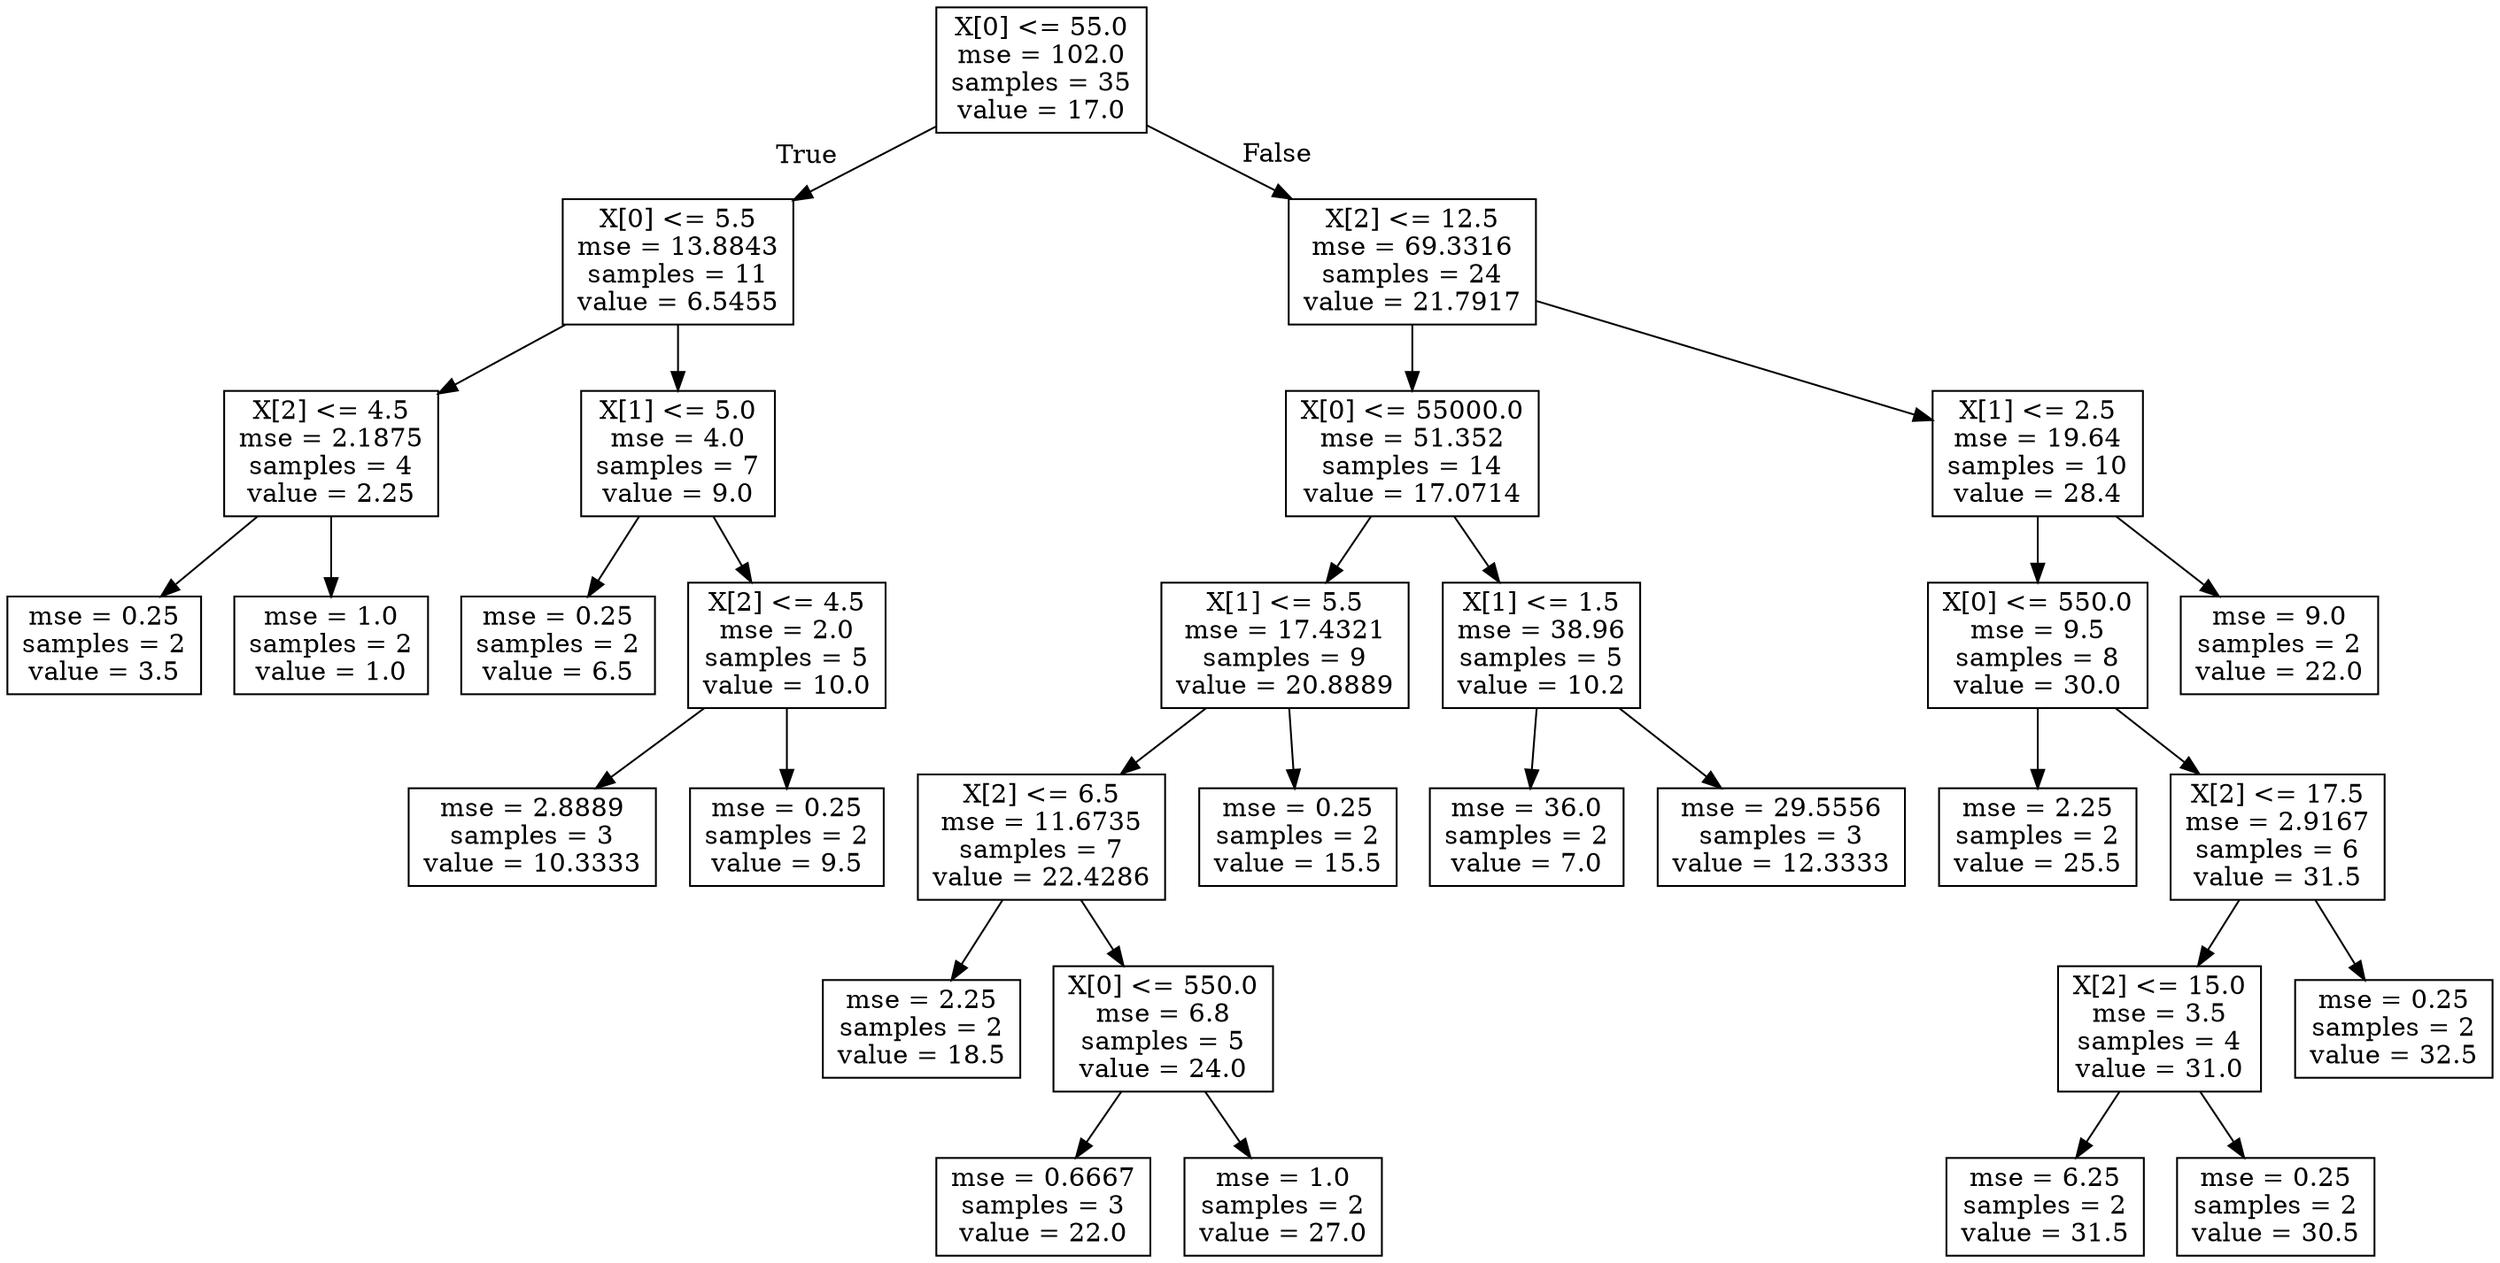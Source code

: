 digraph Tree {
node [shape=box] ;
0 [label="X[0] <= 55.0\nmse = 102.0\nsamples = 35\nvalue = 17.0"] ;
1 [label="X[0] <= 5.5\nmse = 13.8843\nsamples = 11\nvalue = 6.5455"] ;
0 -> 1 [labeldistance=2.5, labelangle=45, headlabel="True"] ;
2 [label="X[2] <= 4.5\nmse = 2.1875\nsamples = 4\nvalue = 2.25"] ;
1 -> 2 ;
3 [label="mse = 0.25\nsamples = 2\nvalue = 3.5"] ;
2 -> 3 ;
4 [label="mse = 1.0\nsamples = 2\nvalue = 1.0"] ;
2 -> 4 ;
5 [label="X[1] <= 5.0\nmse = 4.0\nsamples = 7\nvalue = 9.0"] ;
1 -> 5 ;
6 [label="mse = 0.25\nsamples = 2\nvalue = 6.5"] ;
5 -> 6 ;
7 [label="X[2] <= 4.5\nmse = 2.0\nsamples = 5\nvalue = 10.0"] ;
5 -> 7 ;
8 [label="mse = 2.8889\nsamples = 3\nvalue = 10.3333"] ;
7 -> 8 ;
9 [label="mse = 0.25\nsamples = 2\nvalue = 9.5"] ;
7 -> 9 ;
10 [label="X[2] <= 12.5\nmse = 69.3316\nsamples = 24\nvalue = 21.7917"] ;
0 -> 10 [labeldistance=2.5, labelangle=-45, headlabel="False"] ;
11 [label="X[0] <= 55000.0\nmse = 51.352\nsamples = 14\nvalue = 17.0714"] ;
10 -> 11 ;
12 [label="X[1] <= 5.5\nmse = 17.4321\nsamples = 9\nvalue = 20.8889"] ;
11 -> 12 ;
13 [label="X[2] <= 6.5\nmse = 11.6735\nsamples = 7\nvalue = 22.4286"] ;
12 -> 13 ;
14 [label="mse = 2.25\nsamples = 2\nvalue = 18.5"] ;
13 -> 14 ;
15 [label="X[0] <= 550.0\nmse = 6.8\nsamples = 5\nvalue = 24.0"] ;
13 -> 15 ;
16 [label="mse = 0.6667\nsamples = 3\nvalue = 22.0"] ;
15 -> 16 ;
17 [label="mse = 1.0\nsamples = 2\nvalue = 27.0"] ;
15 -> 17 ;
18 [label="mse = 0.25\nsamples = 2\nvalue = 15.5"] ;
12 -> 18 ;
19 [label="X[1] <= 1.5\nmse = 38.96\nsamples = 5\nvalue = 10.2"] ;
11 -> 19 ;
20 [label="mse = 36.0\nsamples = 2\nvalue = 7.0"] ;
19 -> 20 ;
21 [label="mse = 29.5556\nsamples = 3\nvalue = 12.3333"] ;
19 -> 21 ;
22 [label="X[1] <= 2.5\nmse = 19.64\nsamples = 10\nvalue = 28.4"] ;
10 -> 22 ;
23 [label="X[0] <= 550.0\nmse = 9.5\nsamples = 8\nvalue = 30.0"] ;
22 -> 23 ;
24 [label="mse = 2.25\nsamples = 2\nvalue = 25.5"] ;
23 -> 24 ;
25 [label="X[2] <= 17.5\nmse = 2.9167\nsamples = 6\nvalue = 31.5"] ;
23 -> 25 ;
26 [label="X[2] <= 15.0\nmse = 3.5\nsamples = 4\nvalue = 31.0"] ;
25 -> 26 ;
27 [label="mse = 6.25\nsamples = 2\nvalue = 31.5"] ;
26 -> 27 ;
28 [label="mse = 0.25\nsamples = 2\nvalue = 30.5"] ;
26 -> 28 ;
29 [label="mse = 0.25\nsamples = 2\nvalue = 32.5"] ;
25 -> 29 ;
30 [label="mse = 9.0\nsamples = 2\nvalue = 22.0"] ;
22 -> 30 ;
}